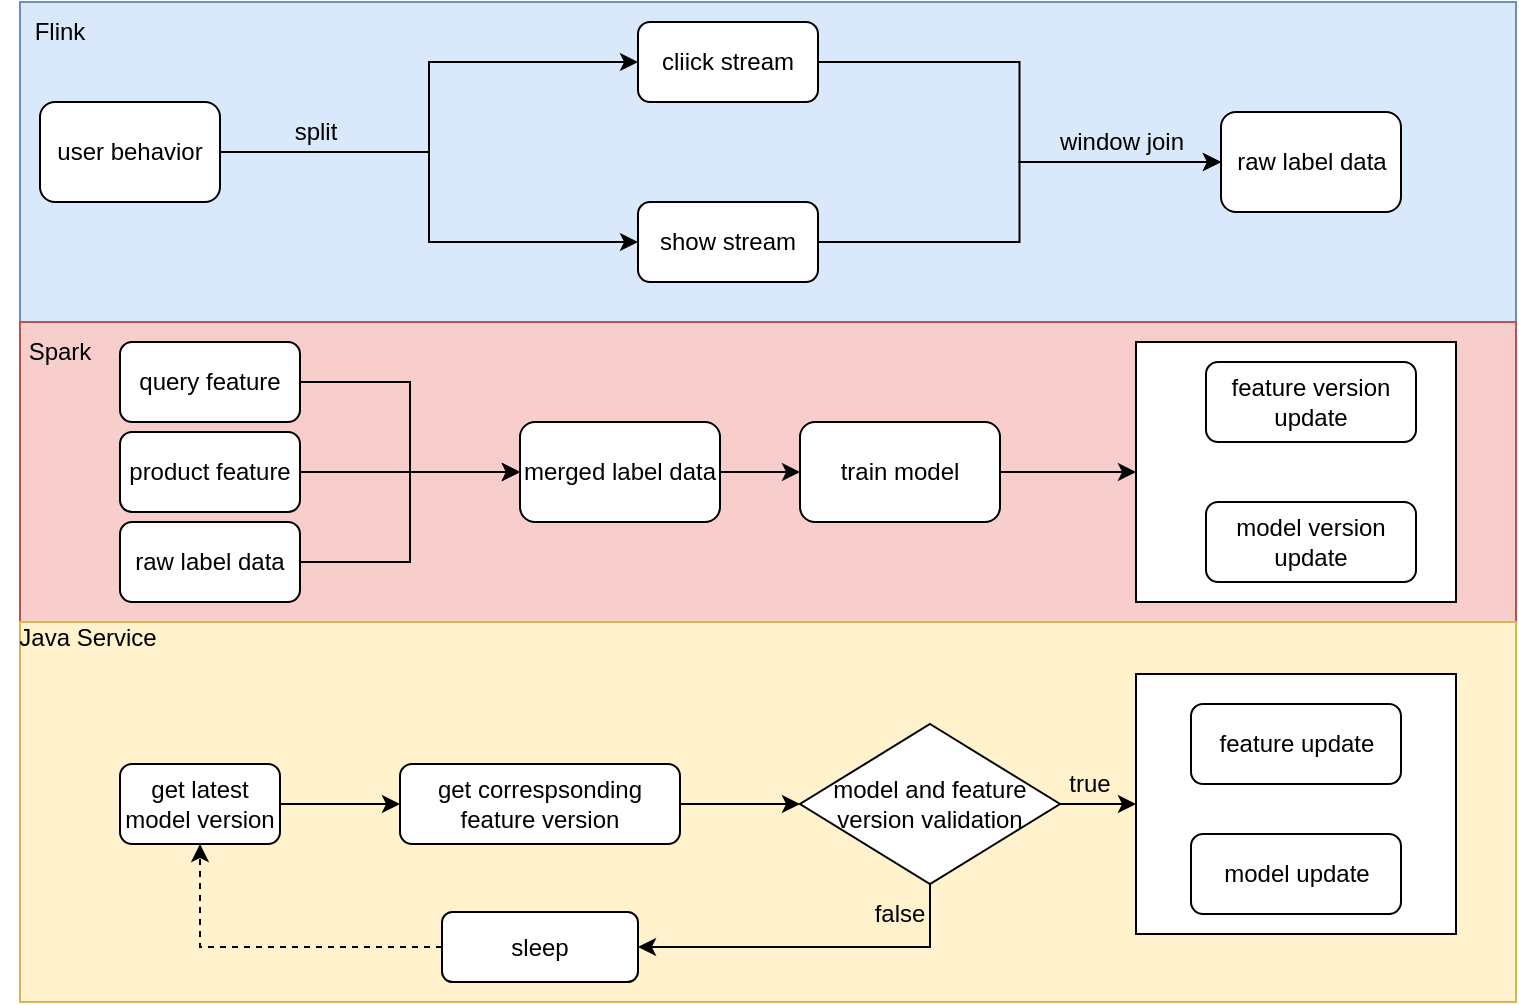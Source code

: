 <mxfile version="20.7.4" type="github">
  <diagram id="Dy85fIIUZw7R63bFB0vh" name="第 1 页">
    <mxGraphModel dx="793" dy="538" grid="1" gridSize="10" guides="1" tooltips="1" connect="1" arrows="0" fold="1" page="1" pageScale="1" pageWidth="827" pageHeight="1169" math="0" shadow="0">
      <root>
        <mxCell id="0" />
        <mxCell id="1" parent="0" />
        <mxCell id="r2-8bOUn8BSJcao-kXzf-1" value="" style="rounded=0;whiteSpace=wrap;html=1;fillColor=#dae8fc;strokeColor=#6c8ebf;" vertex="1" parent="1">
          <mxGeometry x="52" y="110" width="748" height="160" as="geometry" />
        </mxCell>
        <mxCell id="r2-8bOUn8BSJcao-kXzf-6" style="edgeStyle=orthogonalEdgeStyle;rounded=0;orthogonalLoop=1;jettySize=auto;html=1;entryX=0;entryY=0.5;entryDx=0;entryDy=0;" edge="1" parent="1" source="r2-8bOUn8BSJcao-kXzf-3" target="r2-8bOUn8BSJcao-kXzf-4">
          <mxGeometry relative="1" as="geometry" />
        </mxCell>
        <mxCell id="r2-8bOUn8BSJcao-kXzf-7" style="edgeStyle=orthogonalEdgeStyle;rounded=0;orthogonalLoop=1;jettySize=auto;html=1;" edge="1" parent="1" source="r2-8bOUn8BSJcao-kXzf-3" target="r2-8bOUn8BSJcao-kXzf-5">
          <mxGeometry relative="1" as="geometry" />
        </mxCell>
        <mxCell id="r2-8bOUn8BSJcao-kXzf-3" value="user behavior" style="rounded=1;whiteSpace=wrap;html=1;" vertex="1" parent="1">
          <mxGeometry x="62" y="160" width="90" height="50" as="geometry" />
        </mxCell>
        <mxCell id="r2-8bOUn8BSJcao-kXzf-10" style="edgeStyle=orthogonalEdgeStyle;rounded=0;orthogonalLoop=1;jettySize=auto;html=1;entryX=0;entryY=0.5;entryDx=0;entryDy=0;" edge="1" parent="1" source="r2-8bOUn8BSJcao-kXzf-4" target="r2-8bOUn8BSJcao-kXzf-9">
          <mxGeometry relative="1" as="geometry" />
        </mxCell>
        <mxCell id="r2-8bOUn8BSJcao-kXzf-4" value="cliick stream" style="rounded=1;whiteSpace=wrap;html=1;" vertex="1" parent="1">
          <mxGeometry x="361" y="120" width="90" height="40" as="geometry" />
        </mxCell>
        <mxCell id="r2-8bOUn8BSJcao-kXzf-11" style="edgeStyle=orthogonalEdgeStyle;rounded=0;orthogonalLoop=1;jettySize=auto;html=1;entryX=0;entryY=0.5;entryDx=0;entryDy=0;" edge="1" parent="1" source="r2-8bOUn8BSJcao-kXzf-5" target="r2-8bOUn8BSJcao-kXzf-9">
          <mxGeometry relative="1" as="geometry" />
        </mxCell>
        <mxCell id="r2-8bOUn8BSJcao-kXzf-5" value="show stream" style="rounded=1;whiteSpace=wrap;html=1;" vertex="1" parent="1">
          <mxGeometry x="361" y="210" width="90" height="40" as="geometry" />
        </mxCell>
        <mxCell id="r2-8bOUn8BSJcao-kXzf-9" value="raw label data" style="rounded=1;whiteSpace=wrap;html=1;" vertex="1" parent="1">
          <mxGeometry x="652.5" y="165" width="90" height="50" as="geometry" />
        </mxCell>
        <mxCell id="r2-8bOUn8BSJcao-kXzf-12" value="split" style="text;html=1;strokeColor=none;fillColor=none;align=center;verticalAlign=middle;whiteSpace=wrap;rounded=0;" vertex="1" parent="1">
          <mxGeometry x="170" y="160" width="60" height="30" as="geometry" />
        </mxCell>
        <mxCell id="r2-8bOUn8BSJcao-kXzf-13" value="window join" style="text;html=1;strokeColor=none;fillColor=none;align=center;verticalAlign=middle;whiteSpace=wrap;rounded=0;" vertex="1" parent="1">
          <mxGeometry x="567.5" y="165" width="70" height="30" as="geometry" />
        </mxCell>
        <mxCell id="r2-8bOUn8BSJcao-kXzf-14" value="" style="rounded=0;whiteSpace=wrap;html=1;fillColor=#f8cecc;strokeColor=#b85450;" vertex="1" parent="1">
          <mxGeometry x="52" y="270" width="748" height="150" as="geometry" />
        </mxCell>
        <mxCell id="r2-8bOUn8BSJcao-kXzf-20" style="edgeStyle=orthogonalEdgeStyle;rounded=0;orthogonalLoop=1;jettySize=auto;html=1;entryX=0;entryY=0.5;entryDx=0;entryDy=0;" edge="1" parent="1" source="r2-8bOUn8BSJcao-kXzf-16" target="r2-8bOUn8BSJcao-kXzf-19">
          <mxGeometry relative="1" as="geometry" />
        </mxCell>
        <mxCell id="r2-8bOUn8BSJcao-kXzf-16" value="query feature" style="rounded=1;whiteSpace=wrap;html=1;" vertex="1" parent="1">
          <mxGeometry x="102" y="280" width="90" height="40" as="geometry" />
        </mxCell>
        <mxCell id="r2-8bOUn8BSJcao-kXzf-21" style="edgeStyle=orthogonalEdgeStyle;rounded=0;orthogonalLoop=1;jettySize=auto;html=1;entryX=0;entryY=0.5;entryDx=0;entryDy=0;" edge="1" parent="1" source="r2-8bOUn8BSJcao-kXzf-17" target="r2-8bOUn8BSJcao-kXzf-19">
          <mxGeometry relative="1" as="geometry">
            <mxPoint x="272" y="345" as="targetPoint" />
          </mxGeometry>
        </mxCell>
        <mxCell id="r2-8bOUn8BSJcao-kXzf-17" value="product feature" style="rounded=1;whiteSpace=wrap;html=1;" vertex="1" parent="1">
          <mxGeometry x="102" y="325" width="90" height="40" as="geometry" />
        </mxCell>
        <mxCell id="r2-8bOUn8BSJcao-kXzf-22" style="edgeStyle=orthogonalEdgeStyle;rounded=0;orthogonalLoop=1;jettySize=auto;html=1;entryX=0;entryY=0.5;entryDx=0;entryDy=0;" edge="1" parent="1" source="r2-8bOUn8BSJcao-kXzf-18" target="r2-8bOUn8BSJcao-kXzf-19">
          <mxGeometry relative="1" as="geometry" />
        </mxCell>
        <mxCell id="r2-8bOUn8BSJcao-kXzf-18" value="raw label data" style="rounded=1;whiteSpace=wrap;html=1;" vertex="1" parent="1">
          <mxGeometry x="102" y="370" width="90" height="40" as="geometry" />
        </mxCell>
        <mxCell id="r2-8bOUn8BSJcao-kXzf-26" style="edgeStyle=orthogonalEdgeStyle;rounded=0;orthogonalLoop=1;jettySize=auto;html=1;" edge="1" parent="1" source="r2-8bOUn8BSJcao-kXzf-19" target="r2-8bOUn8BSJcao-kXzf-25">
          <mxGeometry relative="1" as="geometry" />
        </mxCell>
        <mxCell id="r2-8bOUn8BSJcao-kXzf-19" value="merged label data" style="rounded=1;whiteSpace=wrap;html=1;" vertex="1" parent="1">
          <mxGeometry x="302" y="320" width="100" height="50" as="geometry" />
        </mxCell>
        <mxCell id="r2-8bOUn8BSJcao-kXzf-32" style="edgeStyle=orthogonalEdgeStyle;rounded=0;orthogonalLoop=1;jettySize=auto;html=1;entryX=0;entryY=0.5;entryDx=0;entryDy=0;" edge="1" parent="1" source="r2-8bOUn8BSJcao-kXzf-25" target="r2-8bOUn8BSJcao-kXzf-28">
          <mxGeometry relative="1" as="geometry" />
        </mxCell>
        <mxCell id="r2-8bOUn8BSJcao-kXzf-25" value="train model" style="rounded=1;whiteSpace=wrap;html=1;" vertex="1" parent="1">
          <mxGeometry x="442" y="320" width="100" height="50" as="geometry" />
        </mxCell>
        <mxCell id="r2-8bOUn8BSJcao-kXzf-28" value="" style="rounded=0;whiteSpace=wrap;html=1;" vertex="1" parent="1">
          <mxGeometry x="610" y="280" width="160" height="130" as="geometry" />
        </mxCell>
        <mxCell id="r2-8bOUn8BSJcao-kXzf-29" value="feature version update" style="rounded=1;whiteSpace=wrap;html=1;" vertex="1" parent="1">
          <mxGeometry x="645" y="290" width="105" height="40" as="geometry" />
        </mxCell>
        <mxCell id="r2-8bOUn8BSJcao-kXzf-30" value="model version&lt;br&gt;update" style="rounded=1;whiteSpace=wrap;html=1;" vertex="1" parent="1">
          <mxGeometry x="645" y="360" width="105" height="40" as="geometry" />
        </mxCell>
        <mxCell id="r2-8bOUn8BSJcao-kXzf-33" value="" style="rounded=0;whiteSpace=wrap;html=1;fillColor=#fff2cc;strokeColor=#d6b656;" vertex="1" parent="1">
          <mxGeometry x="52" y="420" width="748" height="190" as="geometry" />
        </mxCell>
        <mxCell id="r2-8bOUn8BSJcao-kXzf-34" value="Flink" style="text;html=1;strokeColor=none;fillColor=none;align=center;verticalAlign=middle;whiteSpace=wrap;rounded=0;" vertex="1" parent="1">
          <mxGeometry x="42" y="110" width="60" height="30" as="geometry" />
        </mxCell>
        <mxCell id="r2-8bOUn8BSJcao-kXzf-35" value="Spark" style="text;html=1;strokeColor=none;fillColor=none;align=center;verticalAlign=middle;whiteSpace=wrap;rounded=0;" vertex="1" parent="1">
          <mxGeometry x="42" y="270" width="60" height="30" as="geometry" />
        </mxCell>
        <mxCell id="r2-8bOUn8BSJcao-kXzf-40" style="edgeStyle=orthogonalEdgeStyle;rounded=0;orthogonalLoop=1;jettySize=auto;html=1;entryX=0;entryY=0.5;entryDx=0;entryDy=0;" edge="1" parent="1" source="r2-8bOUn8BSJcao-kXzf-36" target="r2-8bOUn8BSJcao-kXzf-37">
          <mxGeometry relative="1" as="geometry" />
        </mxCell>
        <mxCell id="r2-8bOUn8BSJcao-kXzf-36" value="get latest model version" style="rounded=1;whiteSpace=wrap;html=1;" vertex="1" parent="1">
          <mxGeometry x="102" y="491" width="80" height="40" as="geometry" />
        </mxCell>
        <mxCell id="r2-8bOUn8BSJcao-kXzf-41" style="edgeStyle=orthogonalEdgeStyle;rounded=0;orthogonalLoop=1;jettySize=auto;html=1;entryX=0;entryY=0.5;entryDx=0;entryDy=0;" edge="1" parent="1" source="r2-8bOUn8BSJcao-kXzf-37" target="r2-8bOUn8BSJcao-kXzf-39">
          <mxGeometry relative="1" as="geometry" />
        </mxCell>
        <mxCell id="r2-8bOUn8BSJcao-kXzf-37" value="get correspsonding feature version" style="rounded=1;whiteSpace=wrap;html=1;" vertex="1" parent="1">
          <mxGeometry x="242" y="491" width="140" height="40" as="geometry" />
        </mxCell>
        <mxCell id="r2-8bOUn8BSJcao-kXzf-45" style="edgeStyle=orthogonalEdgeStyle;rounded=0;orthogonalLoop=1;jettySize=auto;html=1;entryX=0;entryY=0.5;entryDx=0;entryDy=0;" edge="1" parent="1" source="r2-8bOUn8BSJcao-kXzf-39" target="r2-8bOUn8BSJcao-kXzf-42">
          <mxGeometry relative="1" as="geometry" />
        </mxCell>
        <mxCell id="r2-8bOUn8BSJcao-kXzf-48" style="edgeStyle=orthogonalEdgeStyle;rounded=0;orthogonalLoop=1;jettySize=auto;html=1;exitX=0.5;exitY=1;exitDx=0;exitDy=0;entryX=1;entryY=0.5;entryDx=0;entryDy=0;" edge="1" parent="1" source="r2-8bOUn8BSJcao-kXzf-39" target="r2-8bOUn8BSJcao-kXzf-47">
          <mxGeometry relative="1" as="geometry" />
        </mxCell>
        <mxCell id="r2-8bOUn8BSJcao-kXzf-39" value="model and feature version validation" style="rhombus;whiteSpace=wrap;html=1;" vertex="1" parent="1">
          <mxGeometry x="442" y="471" width="130" height="80" as="geometry" />
        </mxCell>
        <mxCell id="r2-8bOUn8BSJcao-kXzf-42" value="" style="rounded=0;whiteSpace=wrap;html=1;" vertex="1" parent="1">
          <mxGeometry x="610" y="446" width="160" height="130" as="geometry" />
        </mxCell>
        <mxCell id="r2-8bOUn8BSJcao-kXzf-43" value="feature update" style="rounded=1;whiteSpace=wrap;html=1;" vertex="1" parent="1">
          <mxGeometry x="637.5" y="461" width="105" height="40" as="geometry" />
        </mxCell>
        <mxCell id="r2-8bOUn8BSJcao-kXzf-44" value="model update" style="rounded=1;whiteSpace=wrap;html=1;" vertex="1" parent="1">
          <mxGeometry x="637.5" y="526" width="105" height="40" as="geometry" />
        </mxCell>
        <mxCell id="r2-8bOUn8BSJcao-kXzf-46" value="true" style="text;html=1;strokeColor=none;fillColor=none;align=center;verticalAlign=middle;whiteSpace=wrap;rounded=0;" vertex="1" parent="1">
          <mxGeometry x="557" y="486" width="60" height="30" as="geometry" />
        </mxCell>
        <mxCell id="r2-8bOUn8BSJcao-kXzf-49" style="edgeStyle=orthogonalEdgeStyle;rounded=0;orthogonalLoop=1;jettySize=auto;html=1;entryX=0.5;entryY=1;entryDx=0;entryDy=0;dashed=1;" edge="1" parent="1" source="r2-8bOUn8BSJcao-kXzf-47" target="r2-8bOUn8BSJcao-kXzf-36">
          <mxGeometry relative="1" as="geometry" />
        </mxCell>
        <mxCell id="r2-8bOUn8BSJcao-kXzf-47" value="sleep" style="rounded=1;whiteSpace=wrap;html=1;" vertex="1" parent="1">
          <mxGeometry x="263" y="565" width="98" height="35" as="geometry" />
        </mxCell>
        <mxCell id="r2-8bOUn8BSJcao-kXzf-50" value="false" style="text;html=1;strokeColor=none;fillColor=none;align=center;verticalAlign=middle;whiteSpace=wrap;rounded=0;" vertex="1" parent="1">
          <mxGeometry x="462" y="551" width="60" height="30" as="geometry" />
        </mxCell>
        <mxCell id="r2-8bOUn8BSJcao-kXzf-51" value="Java Service" style="text;html=1;strokeColor=none;fillColor=none;align=center;verticalAlign=middle;whiteSpace=wrap;rounded=0;" vertex="1" parent="1">
          <mxGeometry x="42" y="416" width="88" height="24" as="geometry" />
        </mxCell>
      </root>
    </mxGraphModel>
  </diagram>
</mxfile>
